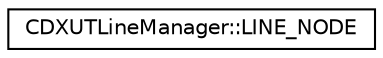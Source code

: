 digraph G
{
  edge [fontname="Helvetica",fontsize="10",labelfontname="Helvetica",labelfontsize="10"];
  node [fontname="Helvetica",fontsize="10",shape=record];
  rankdir="LR";
  Node1 [label="CDXUTLineManager::LINE_NODE",height=0.2,width=0.4,color="black", fillcolor="white", style="filled",URL="$struct_c_d_x_u_t_line_manager_1_1_l_i_n_e___n_o_d_e.html"];
}
